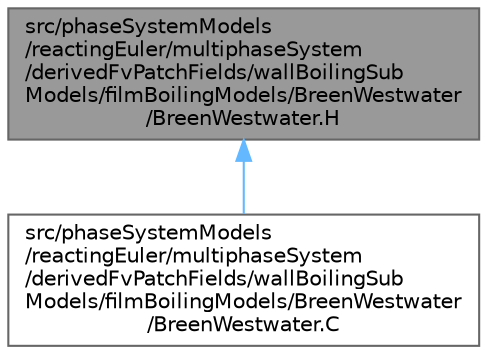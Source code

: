 digraph "src/phaseSystemModels/reactingEuler/multiphaseSystem/derivedFvPatchFields/wallBoilingSubModels/filmBoilingModels/BreenWestwater/BreenWestwater.H"
{
 // LATEX_PDF_SIZE
  bgcolor="transparent";
  edge [fontname=Helvetica,fontsize=10,labelfontname=Helvetica,labelfontsize=10];
  node [fontname=Helvetica,fontsize=10,shape=box,height=0.2,width=0.4];
  Node1 [id="Node000001",label="src/phaseSystemModels\l/reactingEuler/multiphaseSystem\l/derivedFvPatchFields/wallBoilingSub\lModels/filmBoilingModels/BreenWestwater\l/BreenWestwater.H",height=0.2,width=0.4,color="gray40", fillcolor="grey60", style="filled", fontcolor="black",tooltip=" "];
  Node1 -> Node2 [id="edge1_Node000001_Node000002",dir="back",color="steelblue1",style="solid",tooltip=" "];
  Node2 [id="Node000002",label="src/phaseSystemModels\l/reactingEuler/multiphaseSystem\l/derivedFvPatchFields/wallBoilingSub\lModels/filmBoilingModels/BreenWestwater\l/BreenWestwater.C",height=0.2,width=0.4,color="grey40", fillcolor="white", style="filled",URL="$BreenWestwater_8C.html",tooltip=" "];
}
